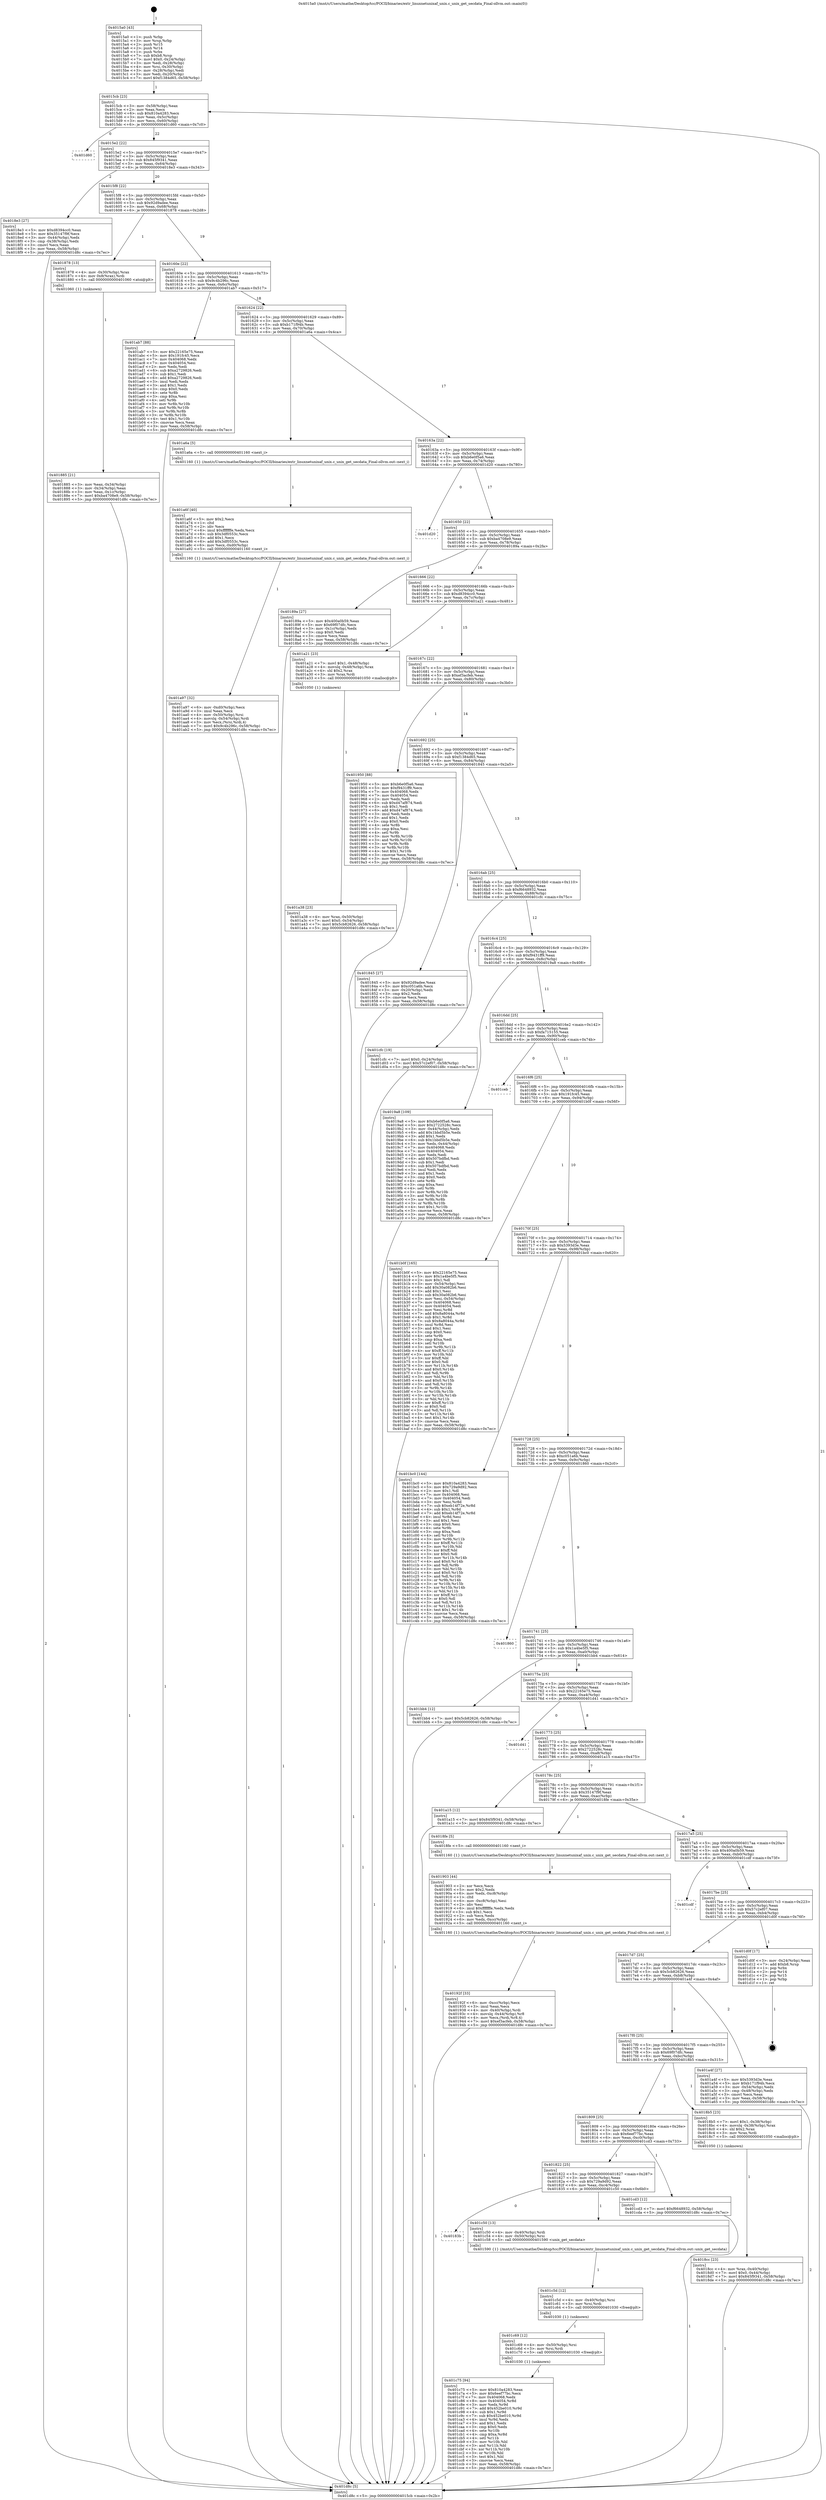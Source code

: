 digraph "0x4015a0" {
  label = "0x4015a0 (/mnt/c/Users/mathe/Desktop/tcc/POCII/binaries/extr_linuxnetunixaf_unix.c_unix_get_secdata_Final-ollvm.out::main(0))"
  labelloc = "t"
  node[shape=record]

  Entry [label="",width=0.3,height=0.3,shape=circle,fillcolor=black,style=filled]
  "0x4015cb" [label="{
     0x4015cb [23]\l
     | [instrs]\l
     &nbsp;&nbsp;0x4015cb \<+3\>: mov -0x58(%rbp),%eax\l
     &nbsp;&nbsp;0x4015ce \<+2\>: mov %eax,%ecx\l
     &nbsp;&nbsp;0x4015d0 \<+6\>: sub $0x810a4283,%ecx\l
     &nbsp;&nbsp;0x4015d6 \<+3\>: mov %eax,-0x5c(%rbp)\l
     &nbsp;&nbsp;0x4015d9 \<+3\>: mov %ecx,-0x60(%rbp)\l
     &nbsp;&nbsp;0x4015dc \<+6\>: je 0000000000401d60 \<main+0x7c0\>\l
  }"]
  "0x401d60" [label="{
     0x401d60\l
  }", style=dashed]
  "0x4015e2" [label="{
     0x4015e2 [22]\l
     | [instrs]\l
     &nbsp;&nbsp;0x4015e2 \<+5\>: jmp 00000000004015e7 \<main+0x47\>\l
     &nbsp;&nbsp;0x4015e7 \<+3\>: mov -0x5c(%rbp),%eax\l
     &nbsp;&nbsp;0x4015ea \<+5\>: sub $0x845f9341,%eax\l
     &nbsp;&nbsp;0x4015ef \<+3\>: mov %eax,-0x64(%rbp)\l
     &nbsp;&nbsp;0x4015f2 \<+6\>: je 00000000004018e3 \<main+0x343\>\l
  }"]
  Exit [label="",width=0.3,height=0.3,shape=circle,fillcolor=black,style=filled,peripheries=2]
  "0x4018e3" [label="{
     0x4018e3 [27]\l
     | [instrs]\l
     &nbsp;&nbsp;0x4018e3 \<+5\>: mov $0xd8394cc0,%eax\l
     &nbsp;&nbsp;0x4018e8 \<+5\>: mov $0x35147f9f,%ecx\l
     &nbsp;&nbsp;0x4018ed \<+3\>: mov -0x44(%rbp),%edx\l
     &nbsp;&nbsp;0x4018f0 \<+3\>: cmp -0x38(%rbp),%edx\l
     &nbsp;&nbsp;0x4018f3 \<+3\>: cmovl %ecx,%eax\l
     &nbsp;&nbsp;0x4018f6 \<+3\>: mov %eax,-0x58(%rbp)\l
     &nbsp;&nbsp;0x4018f9 \<+5\>: jmp 0000000000401d8c \<main+0x7ec\>\l
  }"]
  "0x4015f8" [label="{
     0x4015f8 [22]\l
     | [instrs]\l
     &nbsp;&nbsp;0x4015f8 \<+5\>: jmp 00000000004015fd \<main+0x5d\>\l
     &nbsp;&nbsp;0x4015fd \<+3\>: mov -0x5c(%rbp),%eax\l
     &nbsp;&nbsp;0x401600 \<+5\>: sub $0x92d9adee,%eax\l
     &nbsp;&nbsp;0x401605 \<+3\>: mov %eax,-0x68(%rbp)\l
     &nbsp;&nbsp;0x401608 \<+6\>: je 0000000000401878 \<main+0x2d8\>\l
  }"]
  "0x401c75" [label="{
     0x401c75 [94]\l
     | [instrs]\l
     &nbsp;&nbsp;0x401c75 \<+5\>: mov $0x810a4283,%eax\l
     &nbsp;&nbsp;0x401c7a \<+5\>: mov $0x6eef77bc,%ecx\l
     &nbsp;&nbsp;0x401c7f \<+7\>: mov 0x404068,%edx\l
     &nbsp;&nbsp;0x401c86 \<+8\>: mov 0x404054,%r8d\l
     &nbsp;&nbsp;0x401c8e \<+3\>: mov %edx,%r9d\l
     &nbsp;&nbsp;0x401c91 \<+7\>: add $0x452be010,%r9d\l
     &nbsp;&nbsp;0x401c98 \<+4\>: sub $0x1,%r9d\l
     &nbsp;&nbsp;0x401c9c \<+7\>: sub $0x452be010,%r9d\l
     &nbsp;&nbsp;0x401ca3 \<+4\>: imul %r9d,%edx\l
     &nbsp;&nbsp;0x401ca7 \<+3\>: and $0x1,%edx\l
     &nbsp;&nbsp;0x401caa \<+3\>: cmp $0x0,%edx\l
     &nbsp;&nbsp;0x401cad \<+4\>: sete %r10b\l
     &nbsp;&nbsp;0x401cb1 \<+4\>: cmp $0xa,%r8d\l
     &nbsp;&nbsp;0x401cb5 \<+4\>: setl %r11b\l
     &nbsp;&nbsp;0x401cb9 \<+3\>: mov %r10b,%bl\l
     &nbsp;&nbsp;0x401cbc \<+3\>: and %r11b,%bl\l
     &nbsp;&nbsp;0x401cbf \<+3\>: xor %r11b,%r10b\l
     &nbsp;&nbsp;0x401cc2 \<+3\>: or %r10b,%bl\l
     &nbsp;&nbsp;0x401cc5 \<+3\>: test $0x1,%bl\l
     &nbsp;&nbsp;0x401cc8 \<+3\>: cmovne %ecx,%eax\l
     &nbsp;&nbsp;0x401ccb \<+3\>: mov %eax,-0x58(%rbp)\l
     &nbsp;&nbsp;0x401cce \<+5\>: jmp 0000000000401d8c \<main+0x7ec\>\l
  }"]
  "0x401878" [label="{
     0x401878 [13]\l
     | [instrs]\l
     &nbsp;&nbsp;0x401878 \<+4\>: mov -0x30(%rbp),%rax\l
     &nbsp;&nbsp;0x40187c \<+4\>: mov 0x8(%rax),%rdi\l
     &nbsp;&nbsp;0x401880 \<+5\>: call 0000000000401060 \<atoi@plt\>\l
     | [calls]\l
     &nbsp;&nbsp;0x401060 \{1\} (unknown)\l
  }"]
  "0x40160e" [label="{
     0x40160e [22]\l
     | [instrs]\l
     &nbsp;&nbsp;0x40160e \<+5\>: jmp 0000000000401613 \<main+0x73\>\l
     &nbsp;&nbsp;0x401613 \<+3\>: mov -0x5c(%rbp),%eax\l
     &nbsp;&nbsp;0x401616 \<+5\>: sub $0x9c4b296c,%eax\l
     &nbsp;&nbsp;0x40161b \<+3\>: mov %eax,-0x6c(%rbp)\l
     &nbsp;&nbsp;0x40161e \<+6\>: je 0000000000401ab7 \<main+0x517\>\l
  }"]
  "0x401c69" [label="{
     0x401c69 [12]\l
     | [instrs]\l
     &nbsp;&nbsp;0x401c69 \<+4\>: mov -0x50(%rbp),%rsi\l
     &nbsp;&nbsp;0x401c6d \<+3\>: mov %rsi,%rdi\l
     &nbsp;&nbsp;0x401c70 \<+5\>: call 0000000000401030 \<free@plt\>\l
     | [calls]\l
     &nbsp;&nbsp;0x401030 \{1\} (unknown)\l
  }"]
  "0x401ab7" [label="{
     0x401ab7 [88]\l
     | [instrs]\l
     &nbsp;&nbsp;0x401ab7 \<+5\>: mov $0x22165e75,%eax\l
     &nbsp;&nbsp;0x401abc \<+5\>: mov $0x191fc45,%ecx\l
     &nbsp;&nbsp;0x401ac1 \<+7\>: mov 0x404068,%edx\l
     &nbsp;&nbsp;0x401ac8 \<+7\>: mov 0x404054,%esi\l
     &nbsp;&nbsp;0x401acf \<+2\>: mov %edx,%edi\l
     &nbsp;&nbsp;0x401ad1 \<+6\>: sub $0xa2729826,%edi\l
     &nbsp;&nbsp;0x401ad7 \<+3\>: sub $0x1,%edi\l
     &nbsp;&nbsp;0x401ada \<+6\>: add $0xa2729826,%edi\l
     &nbsp;&nbsp;0x401ae0 \<+3\>: imul %edi,%edx\l
     &nbsp;&nbsp;0x401ae3 \<+3\>: and $0x1,%edx\l
     &nbsp;&nbsp;0x401ae6 \<+3\>: cmp $0x0,%edx\l
     &nbsp;&nbsp;0x401ae9 \<+4\>: sete %r8b\l
     &nbsp;&nbsp;0x401aed \<+3\>: cmp $0xa,%esi\l
     &nbsp;&nbsp;0x401af0 \<+4\>: setl %r9b\l
     &nbsp;&nbsp;0x401af4 \<+3\>: mov %r8b,%r10b\l
     &nbsp;&nbsp;0x401af7 \<+3\>: and %r9b,%r10b\l
     &nbsp;&nbsp;0x401afa \<+3\>: xor %r9b,%r8b\l
     &nbsp;&nbsp;0x401afd \<+3\>: or %r8b,%r10b\l
     &nbsp;&nbsp;0x401b00 \<+4\>: test $0x1,%r10b\l
     &nbsp;&nbsp;0x401b04 \<+3\>: cmovne %ecx,%eax\l
     &nbsp;&nbsp;0x401b07 \<+3\>: mov %eax,-0x58(%rbp)\l
     &nbsp;&nbsp;0x401b0a \<+5\>: jmp 0000000000401d8c \<main+0x7ec\>\l
  }"]
  "0x401624" [label="{
     0x401624 [22]\l
     | [instrs]\l
     &nbsp;&nbsp;0x401624 \<+5\>: jmp 0000000000401629 \<main+0x89\>\l
     &nbsp;&nbsp;0x401629 \<+3\>: mov -0x5c(%rbp),%eax\l
     &nbsp;&nbsp;0x40162c \<+5\>: sub $0xb171f94b,%eax\l
     &nbsp;&nbsp;0x401631 \<+3\>: mov %eax,-0x70(%rbp)\l
     &nbsp;&nbsp;0x401634 \<+6\>: je 0000000000401a6a \<main+0x4ca\>\l
  }"]
  "0x401c5d" [label="{
     0x401c5d [12]\l
     | [instrs]\l
     &nbsp;&nbsp;0x401c5d \<+4\>: mov -0x40(%rbp),%rsi\l
     &nbsp;&nbsp;0x401c61 \<+3\>: mov %rsi,%rdi\l
     &nbsp;&nbsp;0x401c64 \<+5\>: call 0000000000401030 \<free@plt\>\l
     | [calls]\l
     &nbsp;&nbsp;0x401030 \{1\} (unknown)\l
  }"]
  "0x401a6a" [label="{
     0x401a6a [5]\l
     | [instrs]\l
     &nbsp;&nbsp;0x401a6a \<+5\>: call 0000000000401160 \<next_i\>\l
     | [calls]\l
     &nbsp;&nbsp;0x401160 \{1\} (/mnt/c/Users/mathe/Desktop/tcc/POCII/binaries/extr_linuxnetunixaf_unix.c_unix_get_secdata_Final-ollvm.out::next_i)\l
  }"]
  "0x40163a" [label="{
     0x40163a [22]\l
     | [instrs]\l
     &nbsp;&nbsp;0x40163a \<+5\>: jmp 000000000040163f \<main+0x9f\>\l
     &nbsp;&nbsp;0x40163f \<+3\>: mov -0x5c(%rbp),%eax\l
     &nbsp;&nbsp;0x401642 \<+5\>: sub $0xb6e0f5a6,%eax\l
     &nbsp;&nbsp;0x401647 \<+3\>: mov %eax,-0x74(%rbp)\l
     &nbsp;&nbsp;0x40164a \<+6\>: je 0000000000401d20 \<main+0x780\>\l
  }"]
  "0x40183b" [label="{
     0x40183b\l
  }", style=dashed]
  "0x401d20" [label="{
     0x401d20\l
  }", style=dashed]
  "0x401650" [label="{
     0x401650 [22]\l
     | [instrs]\l
     &nbsp;&nbsp;0x401650 \<+5\>: jmp 0000000000401655 \<main+0xb5\>\l
     &nbsp;&nbsp;0x401655 \<+3\>: mov -0x5c(%rbp),%eax\l
     &nbsp;&nbsp;0x401658 \<+5\>: sub $0xba4708e9,%eax\l
     &nbsp;&nbsp;0x40165d \<+3\>: mov %eax,-0x78(%rbp)\l
     &nbsp;&nbsp;0x401660 \<+6\>: je 000000000040189a \<main+0x2fa\>\l
  }"]
  "0x401c50" [label="{
     0x401c50 [13]\l
     | [instrs]\l
     &nbsp;&nbsp;0x401c50 \<+4\>: mov -0x40(%rbp),%rdi\l
     &nbsp;&nbsp;0x401c54 \<+4\>: mov -0x50(%rbp),%rsi\l
     &nbsp;&nbsp;0x401c58 \<+5\>: call 0000000000401590 \<unix_get_secdata\>\l
     | [calls]\l
     &nbsp;&nbsp;0x401590 \{1\} (/mnt/c/Users/mathe/Desktop/tcc/POCII/binaries/extr_linuxnetunixaf_unix.c_unix_get_secdata_Final-ollvm.out::unix_get_secdata)\l
  }"]
  "0x40189a" [label="{
     0x40189a [27]\l
     | [instrs]\l
     &nbsp;&nbsp;0x40189a \<+5\>: mov $0x400a0b59,%eax\l
     &nbsp;&nbsp;0x40189f \<+5\>: mov $0x69f07dfc,%ecx\l
     &nbsp;&nbsp;0x4018a4 \<+3\>: mov -0x1c(%rbp),%edx\l
     &nbsp;&nbsp;0x4018a7 \<+3\>: cmp $0x0,%edx\l
     &nbsp;&nbsp;0x4018aa \<+3\>: cmove %ecx,%eax\l
     &nbsp;&nbsp;0x4018ad \<+3\>: mov %eax,-0x58(%rbp)\l
     &nbsp;&nbsp;0x4018b0 \<+5\>: jmp 0000000000401d8c \<main+0x7ec\>\l
  }"]
  "0x401666" [label="{
     0x401666 [22]\l
     | [instrs]\l
     &nbsp;&nbsp;0x401666 \<+5\>: jmp 000000000040166b \<main+0xcb\>\l
     &nbsp;&nbsp;0x40166b \<+3\>: mov -0x5c(%rbp),%eax\l
     &nbsp;&nbsp;0x40166e \<+5\>: sub $0xd8394cc0,%eax\l
     &nbsp;&nbsp;0x401673 \<+3\>: mov %eax,-0x7c(%rbp)\l
     &nbsp;&nbsp;0x401676 \<+6\>: je 0000000000401a21 \<main+0x481\>\l
  }"]
  "0x401822" [label="{
     0x401822 [25]\l
     | [instrs]\l
     &nbsp;&nbsp;0x401822 \<+5\>: jmp 0000000000401827 \<main+0x287\>\l
     &nbsp;&nbsp;0x401827 \<+3\>: mov -0x5c(%rbp),%eax\l
     &nbsp;&nbsp;0x40182a \<+5\>: sub $0x729a9d92,%eax\l
     &nbsp;&nbsp;0x40182f \<+6\>: mov %eax,-0xc4(%rbp)\l
     &nbsp;&nbsp;0x401835 \<+6\>: je 0000000000401c50 \<main+0x6b0\>\l
  }"]
  "0x401a21" [label="{
     0x401a21 [23]\l
     | [instrs]\l
     &nbsp;&nbsp;0x401a21 \<+7\>: movl $0x1,-0x48(%rbp)\l
     &nbsp;&nbsp;0x401a28 \<+4\>: movslq -0x48(%rbp),%rax\l
     &nbsp;&nbsp;0x401a2c \<+4\>: shl $0x2,%rax\l
     &nbsp;&nbsp;0x401a30 \<+3\>: mov %rax,%rdi\l
     &nbsp;&nbsp;0x401a33 \<+5\>: call 0000000000401050 \<malloc@plt\>\l
     | [calls]\l
     &nbsp;&nbsp;0x401050 \{1\} (unknown)\l
  }"]
  "0x40167c" [label="{
     0x40167c [22]\l
     | [instrs]\l
     &nbsp;&nbsp;0x40167c \<+5\>: jmp 0000000000401681 \<main+0xe1\>\l
     &nbsp;&nbsp;0x401681 \<+3\>: mov -0x5c(%rbp),%eax\l
     &nbsp;&nbsp;0x401684 \<+5\>: sub $0xef3acfeb,%eax\l
     &nbsp;&nbsp;0x401689 \<+3\>: mov %eax,-0x80(%rbp)\l
     &nbsp;&nbsp;0x40168c \<+6\>: je 0000000000401950 \<main+0x3b0\>\l
  }"]
  "0x401cd3" [label="{
     0x401cd3 [12]\l
     | [instrs]\l
     &nbsp;&nbsp;0x401cd3 \<+7\>: movl $0xf6648932,-0x58(%rbp)\l
     &nbsp;&nbsp;0x401cda \<+5\>: jmp 0000000000401d8c \<main+0x7ec\>\l
  }"]
  "0x401950" [label="{
     0x401950 [88]\l
     | [instrs]\l
     &nbsp;&nbsp;0x401950 \<+5\>: mov $0xb6e0f5a6,%eax\l
     &nbsp;&nbsp;0x401955 \<+5\>: mov $0xf9431ff9,%ecx\l
     &nbsp;&nbsp;0x40195a \<+7\>: mov 0x404068,%edx\l
     &nbsp;&nbsp;0x401961 \<+7\>: mov 0x404054,%esi\l
     &nbsp;&nbsp;0x401968 \<+2\>: mov %edx,%edi\l
     &nbsp;&nbsp;0x40196a \<+6\>: sub $0xd47af874,%edi\l
     &nbsp;&nbsp;0x401970 \<+3\>: sub $0x1,%edi\l
     &nbsp;&nbsp;0x401973 \<+6\>: add $0xd47af874,%edi\l
     &nbsp;&nbsp;0x401979 \<+3\>: imul %edi,%edx\l
     &nbsp;&nbsp;0x40197c \<+3\>: and $0x1,%edx\l
     &nbsp;&nbsp;0x40197f \<+3\>: cmp $0x0,%edx\l
     &nbsp;&nbsp;0x401982 \<+4\>: sete %r8b\l
     &nbsp;&nbsp;0x401986 \<+3\>: cmp $0xa,%esi\l
     &nbsp;&nbsp;0x401989 \<+4\>: setl %r9b\l
     &nbsp;&nbsp;0x40198d \<+3\>: mov %r8b,%r10b\l
     &nbsp;&nbsp;0x401990 \<+3\>: and %r9b,%r10b\l
     &nbsp;&nbsp;0x401993 \<+3\>: xor %r9b,%r8b\l
     &nbsp;&nbsp;0x401996 \<+3\>: or %r8b,%r10b\l
     &nbsp;&nbsp;0x401999 \<+4\>: test $0x1,%r10b\l
     &nbsp;&nbsp;0x40199d \<+3\>: cmovne %ecx,%eax\l
     &nbsp;&nbsp;0x4019a0 \<+3\>: mov %eax,-0x58(%rbp)\l
     &nbsp;&nbsp;0x4019a3 \<+5\>: jmp 0000000000401d8c \<main+0x7ec\>\l
  }"]
  "0x401692" [label="{
     0x401692 [25]\l
     | [instrs]\l
     &nbsp;&nbsp;0x401692 \<+5\>: jmp 0000000000401697 \<main+0xf7\>\l
     &nbsp;&nbsp;0x401697 \<+3\>: mov -0x5c(%rbp),%eax\l
     &nbsp;&nbsp;0x40169a \<+5\>: sub $0xf1384d65,%eax\l
     &nbsp;&nbsp;0x40169f \<+6\>: mov %eax,-0x84(%rbp)\l
     &nbsp;&nbsp;0x4016a5 \<+6\>: je 0000000000401845 \<main+0x2a5\>\l
  }"]
  "0x401a97" [label="{
     0x401a97 [32]\l
     | [instrs]\l
     &nbsp;&nbsp;0x401a97 \<+6\>: mov -0xd0(%rbp),%ecx\l
     &nbsp;&nbsp;0x401a9d \<+3\>: imul %eax,%ecx\l
     &nbsp;&nbsp;0x401aa0 \<+4\>: mov -0x50(%rbp),%rsi\l
     &nbsp;&nbsp;0x401aa4 \<+4\>: movslq -0x54(%rbp),%rdi\l
     &nbsp;&nbsp;0x401aa8 \<+3\>: mov %ecx,(%rsi,%rdi,4)\l
     &nbsp;&nbsp;0x401aab \<+7\>: movl $0x9c4b296c,-0x58(%rbp)\l
     &nbsp;&nbsp;0x401ab2 \<+5\>: jmp 0000000000401d8c \<main+0x7ec\>\l
  }"]
  "0x401845" [label="{
     0x401845 [27]\l
     | [instrs]\l
     &nbsp;&nbsp;0x401845 \<+5\>: mov $0x92d9adee,%eax\l
     &nbsp;&nbsp;0x40184a \<+5\>: mov $0xc051a6b,%ecx\l
     &nbsp;&nbsp;0x40184f \<+3\>: mov -0x20(%rbp),%edx\l
     &nbsp;&nbsp;0x401852 \<+3\>: cmp $0x2,%edx\l
     &nbsp;&nbsp;0x401855 \<+3\>: cmovne %ecx,%eax\l
     &nbsp;&nbsp;0x401858 \<+3\>: mov %eax,-0x58(%rbp)\l
     &nbsp;&nbsp;0x40185b \<+5\>: jmp 0000000000401d8c \<main+0x7ec\>\l
  }"]
  "0x4016ab" [label="{
     0x4016ab [25]\l
     | [instrs]\l
     &nbsp;&nbsp;0x4016ab \<+5\>: jmp 00000000004016b0 \<main+0x110\>\l
     &nbsp;&nbsp;0x4016b0 \<+3\>: mov -0x5c(%rbp),%eax\l
     &nbsp;&nbsp;0x4016b3 \<+5\>: sub $0xf6648932,%eax\l
     &nbsp;&nbsp;0x4016b8 \<+6\>: mov %eax,-0x88(%rbp)\l
     &nbsp;&nbsp;0x4016be \<+6\>: je 0000000000401cfc \<main+0x75c\>\l
  }"]
  "0x401d8c" [label="{
     0x401d8c [5]\l
     | [instrs]\l
     &nbsp;&nbsp;0x401d8c \<+5\>: jmp 00000000004015cb \<main+0x2b\>\l
  }"]
  "0x4015a0" [label="{
     0x4015a0 [43]\l
     | [instrs]\l
     &nbsp;&nbsp;0x4015a0 \<+1\>: push %rbp\l
     &nbsp;&nbsp;0x4015a1 \<+3\>: mov %rsp,%rbp\l
     &nbsp;&nbsp;0x4015a4 \<+2\>: push %r15\l
     &nbsp;&nbsp;0x4015a6 \<+2\>: push %r14\l
     &nbsp;&nbsp;0x4015a8 \<+1\>: push %rbx\l
     &nbsp;&nbsp;0x4015a9 \<+7\>: sub $0xb8,%rsp\l
     &nbsp;&nbsp;0x4015b0 \<+7\>: movl $0x0,-0x24(%rbp)\l
     &nbsp;&nbsp;0x4015b7 \<+3\>: mov %edi,-0x28(%rbp)\l
     &nbsp;&nbsp;0x4015ba \<+4\>: mov %rsi,-0x30(%rbp)\l
     &nbsp;&nbsp;0x4015be \<+3\>: mov -0x28(%rbp),%edi\l
     &nbsp;&nbsp;0x4015c1 \<+3\>: mov %edi,-0x20(%rbp)\l
     &nbsp;&nbsp;0x4015c4 \<+7\>: movl $0xf1384d65,-0x58(%rbp)\l
  }"]
  "0x401885" [label="{
     0x401885 [21]\l
     | [instrs]\l
     &nbsp;&nbsp;0x401885 \<+3\>: mov %eax,-0x34(%rbp)\l
     &nbsp;&nbsp;0x401888 \<+3\>: mov -0x34(%rbp),%eax\l
     &nbsp;&nbsp;0x40188b \<+3\>: mov %eax,-0x1c(%rbp)\l
     &nbsp;&nbsp;0x40188e \<+7\>: movl $0xba4708e9,-0x58(%rbp)\l
     &nbsp;&nbsp;0x401895 \<+5\>: jmp 0000000000401d8c \<main+0x7ec\>\l
  }"]
  "0x401a6f" [label="{
     0x401a6f [40]\l
     | [instrs]\l
     &nbsp;&nbsp;0x401a6f \<+5\>: mov $0x2,%ecx\l
     &nbsp;&nbsp;0x401a74 \<+1\>: cltd\l
     &nbsp;&nbsp;0x401a75 \<+2\>: idiv %ecx\l
     &nbsp;&nbsp;0x401a77 \<+6\>: imul $0xfffffffe,%edx,%ecx\l
     &nbsp;&nbsp;0x401a7d \<+6\>: sub $0x3df0553c,%ecx\l
     &nbsp;&nbsp;0x401a83 \<+3\>: add $0x1,%ecx\l
     &nbsp;&nbsp;0x401a86 \<+6\>: add $0x3df0553c,%ecx\l
     &nbsp;&nbsp;0x401a8c \<+6\>: mov %ecx,-0xd0(%rbp)\l
     &nbsp;&nbsp;0x401a92 \<+5\>: call 0000000000401160 \<next_i\>\l
     | [calls]\l
     &nbsp;&nbsp;0x401160 \{1\} (/mnt/c/Users/mathe/Desktop/tcc/POCII/binaries/extr_linuxnetunixaf_unix.c_unix_get_secdata_Final-ollvm.out::next_i)\l
  }"]
  "0x401cfc" [label="{
     0x401cfc [19]\l
     | [instrs]\l
     &nbsp;&nbsp;0x401cfc \<+7\>: movl $0x0,-0x24(%rbp)\l
     &nbsp;&nbsp;0x401d03 \<+7\>: movl $0x57c2ef07,-0x58(%rbp)\l
     &nbsp;&nbsp;0x401d0a \<+5\>: jmp 0000000000401d8c \<main+0x7ec\>\l
  }"]
  "0x4016c4" [label="{
     0x4016c4 [25]\l
     | [instrs]\l
     &nbsp;&nbsp;0x4016c4 \<+5\>: jmp 00000000004016c9 \<main+0x129\>\l
     &nbsp;&nbsp;0x4016c9 \<+3\>: mov -0x5c(%rbp),%eax\l
     &nbsp;&nbsp;0x4016cc \<+5\>: sub $0xf9431ff9,%eax\l
     &nbsp;&nbsp;0x4016d1 \<+6\>: mov %eax,-0x8c(%rbp)\l
     &nbsp;&nbsp;0x4016d7 \<+6\>: je 00000000004019a8 \<main+0x408\>\l
  }"]
  "0x401a38" [label="{
     0x401a38 [23]\l
     | [instrs]\l
     &nbsp;&nbsp;0x401a38 \<+4\>: mov %rax,-0x50(%rbp)\l
     &nbsp;&nbsp;0x401a3c \<+7\>: movl $0x0,-0x54(%rbp)\l
     &nbsp;&nbsp;0x401a43 \<+7\>: movl $0x5cb82626,-0x58(%rbp)\l
     &nbsp;&nbsp;0x401a4a \<+5\>: jmp 0000000000401d8c \<main+0x7ec\>\l
  }"]
  "0x4019a8" [label="{
     0x4019a8 [109]\l
     | [instrs]\l
     &nbsp;&nbsp;0x4019a8 \<+5\>: mov $0xb6e0f5a6,%eax\l
     &nbsp;&nbsp;0x4019ad \<+5\>: mov $0x2722528c,%ecx\l
     &nbsp;&nbsp;0x4019b2 \<+3\>: mov -0x44(%rbp),%edx\l
     &nbsp;&nbsp;0x4019b5 \<+6\>: add $0x1bbd5b5e,%edx\l
     &nbsp;&nbsp;0x4019bb \<+3\>: add $0x1,%edx\l
     &nbsp;&nbsp;0x4019be \<+6\>: sub $0x1bbd5b5e,%edx\l
     &nbsp;&nbsp;0x4019c4 \<+3\>: mov %edx,-0x44(%rbp)\l
     &nbsp;&nbsp;0x4019c7 \<+7\>: mov 0x404068,%edx\l
     &nbsp;&nbsp;0x4019ce \<+7\>: mov 0x404054,%esi\l
     &nbsp;&nbsp;0x4019d5 \<+2\>: mov %edx,%edi\l
     &nbsp;&nbsp;0x4019d7 \<+6\>: add $0x507bdfbd,%edi\l
     &nbsp;&nbsp;0x4019dd \<+3\>: sub $0x1,%edi\l
     &nbsp;&nbsp;0x4019e0 \<+6\>: sub $0x507bdfbd,%edi\l
     &nbsp;&nbsp;0x4019e6 \<+3\>: imul %edi,%edx\l
     &nbsp;&nbsp;0x4019e9 \<+3\>: and $0x1,%edx\l
     &nbsp;&nbsp;0x4019ec \<+3\>: cmp $0x0,%edx\l
     &nbsp;&nbsp;0x4019ef \<+4\>: sete %r8b\l
     &nbsp;&nbsp;0x4019f3 \<+3\>: cmp $0xa,%esi\l
     &nbsp;&nbsp;0x4019f6 \<+4\>: setl %r9b\l
     &nbsp;&nbsp;0x4019fa \<+3\>: mov %r8b,%r10b\l
     &nbsp;&nbsp;0x4019fd \<+3\>: and %r9b,%r10b\l
     &nbsp;&nbsp;0x401a00 \<+3\>: xor %r9b,%r8b\l
     &nbsp;&nbsp;0x401a03 \<+3\>: or %r8b,%r10b\l
     &nbsp;&nbsp;0x401a06 \<+4\>: test $0x1,%r10b\l
     &nbsp;&nbsp;0x401a0a \<+3\>: cmovne %ecx,%eax\l
     &nbsp;&nbsp;0x401a0d \<+3\>: mov %eax,-0x58(%rbp)\l
     &nbsp;&nbsp;0x401a10 \<+5\>: jmp 0000000000401d8c \<main+0x7ec\>\l
  }"]
  "0x4016dd" [label="{
     0x4016dd [25]\l
     | [instrs]\l
     &nbsp;&nbsp;0x4016dd \<+5\>: jmp 00000000004016e2 \<main+0x142\>\l
     &nbsp;&nbsp;0x4016e2 \<+3\>: mov -0x5c(%rbp),%eax\l
     &nbsp;&nbsp;0x4016e5 \<+5\>: sub $0xfa715155,%eax\l
     &nbsp;&nbsp;0x4016ea \<+6\>: mov %eax,-0x90(%rbp)\l
     &nbsp;&nbsp;0x4016f0 \<+6\>: je 0000000000401ceb \<main+0x74b\>\l
  }"]
  "0x40192f" [label="{
     0x40192f [33]\l
     | [instrs]\l
     &nbsp;&nbsp;0x40192f \<+6\>: mov -0xcc(%rbp),%ecx\l
     &nbsp;&nbsp;0x401935 \<+3\>: imul %eax,%ecx\l
     &nbsp;&nbsp;0x401938 \<+4\>: mov -0x40(%rbp),%rdi\l
     &nbsp;&nbsp;0x40193c \<+4\>: movslq -0x44(%rbp),%r8\l
     &nbsp;&nbsp;0x401940 \<+4\>: mov %ecx,(%rdi,%r8,4)\l
     &nbsp;&nbsp;0x401944 \<+7\>: movl $0xef3acfeb,-0x58(%rbp)\l
     &nbsp;&nbsp;0x40194b \<+5\>: jmp 0000000000401d8c \<main+0x7ec\>\l
  }"]
  "0x401ceb" [label="{
     0x401ceb\l
  }", style=dashed]
  "0x4016f6" [label="{
     0x4016f6 [25]\l
     | [instrs]\l
     &nbsp;&nbsp;0x4016f6 \<+5\>: jmp 00000000004016fb \<main+0x15b\>\l
     &nbsp;&nbsp;0x4016fb \<+3\>: mov -0x5c(%rbp),%eax\l
     &nbsp;&nbsp;0x4016fe \<+5\>: sub $0x191fc45,%eax\l
     &nbsp;&nbsp;0x401703 \<+6\>: mov %eax,-0x94(%rbp)\l
     &nbsp;&nbsp;0x401709 \<+6\>: je 0000000000401b0f \<main+0x56f\>\l
  }"]
  "0x401903" [label="{
     0x401903 [44]\l
     | [instrs]\l
     &nbsp;&nbsp;0x401903 \<+2\>: xor %ecx,%ecx\l
     &nbsp;&nbsp;0x401905 \<+5\>: mov $0x2,%edx\l
     &nbsp;&nbsp;0x40190a \<+6\>: mov %edx,-0xc8(%rbp)\l
     &nbsp;&nbsp;0x401910 \<+1\>: cltd\l
     &nbsp;&nbsp;0x401911 \<+6\>: mov -0xc8(%rbp),%esi\l
     &nbsp;&nbsp;0x401917 \<+2\>: idiv %esi\l
     &nbsp;&nbsp;0x401919 \<+6\>: imul $0xfffffffe,%edx,%edx\l
     &nbsp;&nbsp;0x40191f \<+3\>: sub $0x1,%ecx\l
     &nbsp;&nbsp;0x401922 \<+2\>: sub %ecx,%edx\l
     &nbsp;&nbsp;0x401924 \<+6\>: mov %edx,-0xcc(%rbp)\l
     &nbsp;&nbsp;0x40192a \<+5\>: call 0000000000401160 \<next_i\>\l
     | [calls]\l
     &nbsp;&nbsp;0x401160 \{1\} (/mnt/c/Users/mathe/Desktop/tcc/POCII/binaries/extr_linuxnetunixaf_unix.c_unix_get_secdata_Final-ollvm.out::next_i)\l
  }"]
  "0x401b0f" [label="{
     0x401b0f [165]\l
     | [instrs]\l
     &nbsp;&nbsp;0x401b0f \<+5\>: mov $0x22165e75,%eax\l
     &nbsp;&nbsp;0x401b14 \<+5\>: mov $0x1a4be5f5,%ecx\l
     &nbsp;&nbsp;0x401b19 \<+2\>: mov $0x1,%dl\l
     &nbsp;&nbsp;0x401b1b \<+3\>: mov -0x54(%rbp),%esi\l
     &nbsp;&nbsp;0x401b1e \<+6\>: add $0x30a082b6,%esi\l
     &nbsp;&nbsp;0x401b24 \<+3\>: add $0x1,%esi\l
     &nbsp;&nbsp;0x401b27 \<+6\>: sub $0x30a082b6,%esi\l
     &nbsp;&nbsp;0x401b2d \<+3\>: mov %esi,-0x54(%rbp)\l
     &nbsp;&nbsp;0x401b30 \<+7\>: mov 0x404068,%esi\l
     &nbsp;&nbsp;0x401b37 \<+7\>: mov 0x404054,%edi\l
     &nbsp;&nbsp;0x401b3e \<+3\>: mov %esi,%r8d\l
     &nbsp;&nbsp;0x401b41 \<+7\>: add $0x8a8044a,%r8d\l
     &nbsp;&nbsp;0x401b48 \<+4\>: sub $0x1,%r8d\l
     &nbsp;&nbsp;0x401b4c \<+7\>: sub $0x8a8044a,%r8d\l
     &nbsp;&nbsp;0x401b53 \<+4\>: imul %r8d,%esi\l
     &nbsp;&nbsp;0x401b57 \<+3\>: and $0x1,%esi\l
     &nbsp;&nbsp;0x401b5a \<+3\>: cmp $0x0,%esi\l
     &nbsp;&nbsp;0x401b5d \<+4\>: sete %r9b\l
     &nbsp;&nbsp;0x401b61 \<+3\>: cmp $0xa,%edi\l
     &nbsp;&nbsp;0x401b64 \<+4\>: setl %r10b\l
     &nbsp;&nbsp;0x401b68 \<+3\>: mov %r9b,%r11b\l
     &nbsp;&nbsp;0x401b6b \<+4\>: xor $0xff,%r11b\l
     &nbsp;&nbsp;0x401b6f \<+3\>: mov %r10b,%bl\l
     &nbsp;&nbsp;0x401b72 \<+3\>: xor $0xff,%bl\l
     &nbsp;&nbsp;0x401b75 \<+3\>: xor $0x0,%dl\l
     &nbsp;&nbsp;0x401b78 \<+3\>: mov %r11b,%r14b\l
     &nbsp;&nbsp;0x401b7b \<+4\>: and $0x0,%r14b\l
     &nbsp;&nbsp;0x401b7f \<+3\>: and %dl,%r9b\l
     &nbsp;&nbsp;0x401b82 \<+3\>: mov %bl,%r15b\l
     &nbsp;&nbsp;0x401b85 \<+4\>: and $0x0,%r15b\l
     &nbsp;&nbsp;0x401b89 \<+3\>: and %dl,%r10b\l
     &nbsp;&nbsp;0x401b8c \<+3\>: or %r9b,%r14b\l
     &nbsp;&nbsp;0x401b8f \<+3\>: or %r10b,%r15b\l
     &nbsp;&nbsp;0x401b92 \<+3\>: xor %r15b,%r14b\l
     &nbsp;&nbsp;0x401b95 \<+3\>: or %bl,%r11b\l
     &nbsp;&nbsp;0x401b98 \<+4\>: xor $0xff,%r11b\l
     &nbsp;&nbsp;0x401b9c \<+3\>: or $0x0,%dl\l
     &nbsp;&nbsp;0x401b9f \<+3\>: and %dl,%r11b\l
     &nbsp;&nbsp;0x401ba2 \<+3\>: or %r11b,%r14b\l
     &nbsp;&nbsp;0x401ba5 \<+4\>: test $0x1,%r14b\l
     &nbsp;&nbsp;0x401ba9 \<+3\>: cmovne %ecx,%eax\l
     &nbsp;&nbsp;0x401bac \<+3\>: mov %eax,-0x58(%rbp)\l
     &nbsp;&nbsp;0x401baf \<+5\>: jmp 0000000000401d8c \<main+0x7ec\>\l
  }"]
  "0x40170f" [label="{
     0x40170f [25]\l
     | [instrs]\l
     &nbsp;&nbsp;0x40170f \<+5\>: jmp 0000000000401714 \<main+0x174\>\l
     &nbsp;&nbsp;0x401714 \<+3\>: mov -0x5c(%rbp),%eax\l
     &nbsp;&nbsp;0x401717 \<+5\>: sub $0x5393d3e,%eax\l
     &nbsp;&nbsp;0x40171c \<+6\>: mov %eax,-0x98(%rbp)\l
     &nbsp;&nbsp;0x401722 \<+6\>: je 0000000000401bc0 \<main+0x620\>\l
  }"]
  "0x4018cc" [label="{
     0x4018cc [23]\l
     | [instrs]\l
     &nbsp;&nbsp;0x4018cc \<+4\>: mov %rax,-0x40(%rbp)\l
     &nbsp;&nbsp;0x4018d0 \<+7\>: movl $0x0,-0x44(%rbp)\l
     &nbsp;&nbsp;0x4018d7 \<+7\>: movl $0x845f9341,-0x58(%rbp)\l
     &nbsp;&nbsp;0x4018de \<+5\>: jmp 0000000000401d8c \<main+0x7ec\>\l
  }"]
  "0x401bc0" [label="{
     0x401bc0 [144]\l
     | [instrs]\l
     &nbsp;&nbsp;0x401bc0 \<+5\>: mov $0x810a4283,%eax\l
     &nbsp;&nbsp;0x401bc5 \<+5\>: mov $0x729a9d92,%ecx\l
     &nbsp;&nbsp;0x401bca \<+2\>: mov $0x1,%dl\l
     &nbsp;&nbsp;0x401bcc \<+7\>: mov 0x404068,%esi\l
     &nbsp;&nbsp;0x401bd3 \<+7\>: mov 0x404054,%edi\l
     &nbsp;&nbsp;0x401bda \<+3\>: mov %esi,%r8d\l
     &nbsp;&nbsp;0x401bdd \<+7\>: sub $0xeb14f72e,%r8d\l
     &nbsp;&nbsp;0x401be4 \<+4\>: sub $0x1,%r8d\l
     &nbsp;&nbsp;0x401be8 \<+7\>: add $0xeb14f72e,%r8d\l
     &nbsp;&nbsp;0x401bef \<+4\>: imul %r8d,%esi\l
     &nbsp;&nbsp;0x401bf3 \<+3\>: and $0x1,%esi\l
     &nbsp;&nbsp;0x401bf6 \<+3\>: cmp $0x0,%esi\l
     &nbsp;&nbsp;0x401bf9 \<+4\>: sete %r9b\l
     &nbsp;&nbsp;0x401bfd \<+3\>: cmp $0xa,%edi\l
     &nbsp;&nbsp;0x401c00 \<+4\>: setl %r10b\l
     &nbsp;&nbsp;0x401c04 \<+3\>: mov %r9b,%r11b\l
     &nbsp;&nbsp;0x401c07 \<+4\>: xor $0xff,%r11b\l
     &nbsp;&nbsp;0x401c0b \<+3\>: mov %r10b,%bl\l
     &nbsp;&nbsp;0x401c0e \<+3\>: xor $0xff,%bl\l
     &nbsp;&nbsp;0x401c11 \<+3\>: xor $0x0,%dl\l
     &nbsp;&nbsp;0x401c14 \<+3\>: mov %r11b,%r14b\l
     &nbsp;&nbsp;0x401c17 \<+4\>: and $0x0,%r14b\l
     &nbsp;&nbsp;0x401c1b \<+3\>: and %dl,%r9b\l
     &nbsp;&nbsp;0x401c1e \<+3\>: mov %bl,%r15b\l
     &nbsp;&nbsp;0x401c21 \<+4\>: and $0x0,%r15b\l
     &nbsp;&nbsp;0x401c25 \<+3\>: and %dl,%r10b\l
     &nbsp;&nbsp;0x401c28 \<+3\>: or %r9b,%r14b\l
     &nbsp;&nbsp;0x401c2b \<+3\>: or %r10b,%r15b\l
     &nbsp;&nbsp;0x401c2e \<+3\>: xor %r15b,%r14b\l
     &nbsp;&nbsp;0x401c31 \<+3\>: or %bl,%r11b\l
     &nbsp;&nbsp;0x401c34 \<+4\>: xor $0xff,%r11b\l
     &nbsp;&nbsp;0x401c38 \<+3\>: or $0x0,%dl\l
     &nbsp;&nbsp;0x401c3b \<+3\>: and %dl,%r11b\l
     &nbsp;&nbsp;0x401c3e \<+3\>: or %r11b,%r14b\l
     &nbsp;&nbsp;0x401c41 \<+4\>: test $0x1,%r14b\l
     &nbsp;&nbsp;0x401c45 \<+3\>: cmovne %ecx,%eax\l
     &nbsp;&nbsp;0x401c48 \<+3\>: mov %eax,-0x58(%rbp)\l
     &nbsp;&nbsp;0x401c4b \<+5\>: jmp 0000000000401d8c \<main+0x7ec\>\l
  }"]
  "0x401728" [label="{
     0x401728 [25]\l
     | [instrs]\l
     &nbsp;&nbsp;0x401728 \<+5\>: jmp 000000000040172d \<main+0x18d\>\l
     &nbsp;&nbsp;0x40172d \<+3\>: mov -0x5c(%rbp),%eax\l
     &nbsp;&nbsp;0x401730 \<+5\>: sub $0xc051a6b,%eax\l
     &nbsp;&nbsp;0x401735 \<+6\>: mov %eax,-0x9c(%rbp)\l
     &nbsp;&nbsp;0x40173b \<+6\>: je 0000000000401860 \<main+0x2c0\>\l
  }"]
  "0x401809" [label="{
     0x401809 [25]\l
     | [instrs]\l
     &nbsp;&nbsp;0x401809 \<+5\>: jmp 000000000040180e \<main+0x26e\>\l
     &nbsp;&nbsp;0x40180e \<+3\>: mov -0x5c(%rbp),%eax\l
     &nbsp;&nbsp;0x401811 \<+5\>: sub $0x6eef77bc,%eax\l
     &nbsp;&nbsp;0x401816 \<+6\>: mov %eax,-0xc0(%rbp)\l
     &nbsp;&nbsp;0x40181c \<+6\>: je 0000000000401cd3 \<main+0x733\>\l
  }"]
  "0x401860" [label="{
     0x401860\l
  }", style=dashed]
  "0x401741" [label="{
     0x401741 [25]\l
     | [instrs]\l
     &nbsp;&nbsp;0x401741 \<+5\>: jmp 0000000000401746 \<main+0x1a6\>\l
     &nbsp;&nbsp;0x401746 \<+3\>: mov -0x5c(%rbp),%eax\l
     &nbsp;&nbsp;0x401749 \<+5\>: sub $0x1a4be5f5,%eax\l
     &nbsp;&nbsp;0x40174e \<+6\>: mov %eax,-0xa0(%rbp)\l
     &nbsp;&nbsp;0x401754 \<+6\>: je 0000000000401bb4 \<main+0x614\>\l
  }"]
  "0x4018b5" [label="{
     0x4018b5 [23]\l
     | [instrs]\l
     &nbsp;&nbsp;0x4018b5 \<+7\>: movl $0x1,-0x38(%rbp)\l
     &nbsp;&nbsp;0x4018bc \<+4\>: movslq -0x38(%rbp),%rax\l
     &nbsp;&nbsp;0x4018c0 \<+4\>: shl $0x2,%rax\l
     &nbsp;&nbsp;0x4018c4 \<+3\>: mov %rax,%rdi\l
     &nbsp;&nbsp;0x4018c7 \<+5\>: call 0000000000401050 \<malloc@plt\>\l
     | [calls]\l
     &nbsp;&nbsp;0x401050 \{1\} (unknown)\l
  }"]
  "0x401bb4" [label="{
     0x401bb4 [12]\l
     | [instrs]\l
     &nbsp;&nbsp;0x401bb4 \<+7\>: movl $0x5cb82626,-0x58(%rbp)\l
     &nbsp;&nbsp;0x401bbb \<+5\>: jmp 0000000000401d8c \<main+0x7ec\>\l
  }"]
  "0x40175a" [label="{
     0x40175a [25]\l
     | [instrs]\l
     &nbsp;&nbsp;0x40175a \<+5\>: jmp 000000000040175f \<main+0x1bf\>\l
     &nbsp;&nbsp;0x40175f \<+3\>: mov -0x5c(%rbp),%eax\l
     &nbsp;&nbsp;0x401762 \<+5\>: sub $0x22165e75,%eax\l
     &nbsp;&nbsp;0x401767 \<+6\>: mov %eax,-0xa4(%rbp)\l
     &nbsp;&nbsp;0x40176d \<+6\>: je 0000000000401d41 \<main+0x7a1\>\l
  }"]
  "0x4017f0" [label="{
     0x4017f0 [25]\l
     | [instrs]\l
     &nbsp;&nbsp;0x4017f0 \<+5\>: jmp 00000000004017f5 \<main+0x255\>\l
     &nbsp;&nbsp;0x4017f5 \<+3\>: mov -0x5c(%rbp),%eax\l
     &nbsp;&nbsp;0x4017f8 \<+5\>: sub $0x69f07dfc,%eax\l
     &nbsp;&nbsp;0x4017fd \<+6\>: mov %eax,-0xbc(%rbp)\l
     &nbsp;&nbsp;0x401803 \<+6\>: je 00000000004018b5 \<main+0x315\>\l
  }"]
  "0x401d41" [label="{
     0x401d41\l
  }", style=dashed]
  "0x401773" [label="{
     0x401773 [25]\l
     | [instrs]\l
     &nbsp;&nbsp;0x401773 \<+5\>: jmp 0000000000401778 \<main+0x1d8\>\l
     &nbsp;&nbsp;0x401778 \<+3\>: mov -0x5c(%rbp),%eax\l
     &nbsp;&nbsp;0x40177b \<+5\>: sub $0x2722528c,%eax\l
     &nbsp;&nbsp;0x401780 \<+6\>: mov %eax,-0xa8(%rbp)\l
     &nbsp;&nbsp;0x401786 \<+6\>: je 0000000000401a15 \<main+0x475\>\l
  }"]
  "0x401a4f" [label="{
     0x401a4f [27]\l
     | [instrs]\l
     &nbsp;&nbsp;0x401a4f \<+5\>: mov $0x5393d3e,%eax\l
     &nbsp;&nbsp;0x401a54 \<+5\>: mov $0xb171f94b,%ecx\l
     &nbsp;&nbsp;0x401a59 \<+3\>: mov -0x54(%rbp),%edx\l
     &nbsp;&nbsp;0x401a5c \<+3\>: cmp -0x48(%rbp),%edx\l
     &nbsp;&nbsp;0x401a5f \<+3\>: cmovl %ecx,%eax\l
     &nbsp;&nbsp;0x401a62 \<+3\>: mov %eax,-0x58(%rbp)\l
     &nbsp;&nbsp;0x401a65 \<+5\>: jmp 0000000000401d8c \<main+0x7ec\>\l
  }"]
  "0x401a15" [label="{
     0x401a15 [12]\l
     | [instrs]\l
     &nbsp;&nbsp;0x401a15 \<+7\>: movl $0x845f9341,-0x58(%rbp)\l
     &nbsp;&nbsp;0x401a1c \<+5\>: jmp 0000000000401d8c \<main+0x7ec\>\l
  }"]
  "0x40178c" [label="{
     0x40178c [25]\l
     | [instrs]\l
     &nbsp;&nbsp;0x40178c \<+5\>: jmp 0000000000401791 \<main+0x1f1\>\l
     &nbsp;&nbsp;0x401791 \<+3\>: mov -0x5c(%rbp),%eax\l
     &nbsp;&nbsp;0x401794 \<+5\>: sub $0x35147f9f,%eax\l
     &nbsp;&nbsp;0x401799 \<+6\>: mov %eax,-0xac(%rbp)\l
     &nbsp;&nbsp;0x40179f \<+6\>: je 00000000004018fe \<main+0x35e\>\l
  }"]
  "0x4017d7" [label="{
     0x4017d7 [25]\l
     | [instrs]\l
     &nbsp;&nbsp;0x4017d7 \<+5\>: jmp 00000000004017dc \<main+0x23c\>\l
     &nbsp;&nbsp;0x4017dc \<+3\>: mov -0x5c(%rbp),%eax\l
     &nbsp;&nbsp;0x4017df \<+5\>: sub $0x5cb82626,%eax\l
     &nbsp;&nbsp;0x4017e4 \<+6\>: mov %eax,-0xb8(%rbp)\l
     &nbsp;&nbsp;0x4017ea \<+6\>: je 0000000000401a4f \<main+0x4af\>\l
  }"]
  "0x4018fe" [label="{
     0x4018fe [5]\l
     | [instrs]\l
     &nbsp;&nbsp;0x4018fe \<+5\>: call 0000000000401160 \<next_i\>\l
     | [calls]\l
     &nbsp;&nbsp;0x401160 \{1\} (/mnt/c/Users/mathe/Desktop/tcc/POCII/binaries/extr_linuxnetunixaf_unix.c_unix_get_secdata_Final-ollvm.out::next_i)\l
  }"]
  "0x4017a5" [label="{
     0x4017a5 [25]\l
     | [instrs]\l
     &nbsp;&nbsp;0x4017a5 \<+5\>: jmp 00000000004017aa \<main+0x20a\>\l
     &nbsp;&nbsp;0x4017aa \<+3\>: mov -0x5c(%rbp),%eax\l
     &nbsp;&nbsp;0x4017ad \<+5\>: sub $0x400a0b59,%eax\l
     &nbsp;&nbsp;0x4017b2 \<+6\>: mov %eax,-0xb0(%rbp)\l
     &nbsp;&nbsp;0x4017b8 \<+6\>: je 0000000000401cdf \<main+0x73f\>\l
  }"]
  "0x401d0f" [label="{
     0x401d0f [17]\l
     | [instrs]\l
     &nbsp;&nbsp;0x401d0f \<+3\>: mov -0x24(%rbp),%eax\l
     &nbsp;&nbsp;0x401d12 \<+7\>: add $0xb8,%rsp\l
     &nbsp;&nbsp;0x401d19 \<+1\>: pop %rbx\l
     &nbsp;&nbsp;0x401d1a \<+2\>: pop %r14\l
     &nbsp;&nbsp;0x401d1c \<+2\>: pop %r15\l
     &nbsp;&nbsp;0x401d1e \<+1\>: pop %rbp\l
     &nbsp;&nbsp;0x401d1f \<+1\>: ret\l
  }"]
  "0x401cdf" [label="{
     0x401cdf\l
  }", style=dashed]
  "0x4017be" [label="{
     0x4017be [25]\l
     | [instrs]\l
     &nbsp;&nbsp;0x4017be \<+5\>: jmp 00000000004017c3 \<main+0x223\>\l
     &nbsp;&nbsp;0x4017c3 \<+3\>: mov -0x5c(%rbp),%eax\l
     &nbsp;&nbsp;0x4017c6 \<+5\>: sub $0x57c2ef07,%eax\l
     &nbsp;&nbsp;0x4017cb \<+6\>: mov %eax,-0xb4(%rbp)\l
     &nbsp;&nbsp;0x4017d1 \<+6\>: je 0000000000401d0f \<main+0x76f\>\l
  }"]
  Entry -> "0x4015a0" [label=" 1"]
  "0x4015cb" -> "0x401d60" [label=" 0"]
  "0x4015cb" -> "0x4015e2" [label=" 22"]
  "0x401d0f" -> Exit [label=" 1"]
  "0x4015e2" -> "0x4018e3" [label=" 2"]
  "0x4015e2" -> "0x4015f8" [label=" 20"]
  "0x401cfc" -> "0x401d8c" [label=" 1"]
  "0x4015f8" -> "0x401878" [label=" 1"]
  "0x4015f8" -> "0x40160e" [label=" 19"]
  "0x401cd3" -> "0x401d8c" [label=" 1"]
  "0x40160e" -> "0x401ab7" [label=" 1"]
  "0x40160e" -> "0x401624" [label=" 18"]
  "0x401c75" -> "0x401d8c" [label=" 1"]
  "0x401624" -> "0x401a6a" [label=" 1"]
  "0x401624" -> "0x40163a" [label=" 17"]
  "0x401c69" -> "0x401c75" [label=" 1"]
  "0x40163a" -> "0x401d20" [label=" 0"]
  "0x40163a" -> "0x401650" [label=" 17"]
  "0x401c5d" -> "0x401c69" [label=" 1"]
  "0x401650" -> "0x40189a" [label=" 1"]
  "0x401650" -> "0x401666" [label=" 16"]
  "0x401c50" -> "0x401c5d" [label=" 1"]
  "0x401666" -> "0x401a21" [label=" 1"]
  "0x401666" -> "0x40167c" [label=" 15"]
  "0x401822" -> "0x401c50" [label=" 1"]
  "0x40167c" -> "0x401950" [label=" 1"]
  "0x40167c" -> "0x401692" [label=" 14"]
  "0x401822" -> "0x40183b" [label=" 0"]
  "0x401692" -> "0x401845" [label=" 1"]
  "0x401692" -> "0x4016ab" [label=" 13"]
  "0x401845" -> "0x401d8c" [label=" 1"]
  "0x4015a0" -> "0x4015cb" [label=" 1"]
  "0x401d8c" -> "0x4015cb" [label=" 21"]
  "0x401878" -> "0x401885" [label=" 1"]
  "0x401885" -> "0x401d8c" [label=" 1"]
  "0x40189a" -> "0x401d8c" [label=" 1"]
  "0x401809" -> "0x401cd3" [label=" 1"]
  "0x4016ab" -> "0x401cfc" [label=" 1"]
  "0x4016ab" -> "0x4016c4" [label=" 12"]
  "0x401809" -> "0x401822" [label=" 1"]
  "0x4016c4" -> "0x4019a8" [label=" 1"]
  "0x4016c4" -> "0x4016dd" [label=" 11"]
  "0x401bc0" -> "0x401d8c" [label=" 1"]
  "0x4016dd" -> "0x401ceb" [label=" 0"]
  "0x4016dd" -> "0x4016f6" [label=" 11"]
  "0x401bb4" -> "0x401d8c" [label=" 1"]
  "0x4016f6" -> "0x401b0f" [label=" 1"]
  "0x4016f6" -> "0x40170f" [label=" 10"]
  "0x401b0f" -> "0x401d8c" [label=" 1"]
  "0x40170f" -> "0x401bc0" [label=" 1"]
  "0x40170f" -> "0x401728" [label=" 9"]
  "0x401ab7" -> "0x401d8c" [label=" 1"]
  "0x401728" -> "0x401860" [label=" 0"]
  "0x401728" -> "0x401741" [label=" 9"]
  "0x401a97" -> "0x401d8c" [label=" 1"]
  "0x401741" -> "0x401bb4" [label=" 1"]
  "0x401741" -> "0x40175a" [label=" 8"]
  "0x401a6f" -> "0x401a97" [label=" 1"]
  "0x40175a" -> "0x401d41" [label=" 0"]
  "0x40175a" -> "0x401773" [label=" 8"]
  "0x401a4f" -> "0x401d8c" [label=" 2"]
  "0x401773" -> "0x401a15" [label=" 1"]
  "0x401773" -> "0x40178c" [label=" 7"]
  "0x401a38" -> "0x401d8c" [label=" 1"]
  "0x40178c" -> "0x4018fe" [label=" 1"]
  "0x40178c" -> "0x4017a5" [label=" 6"]
  "0x401a15" -> "0x401d8c" [label=" 1"]
  "0x4017a5" -> "0x401cdf" [label=" 0"]
  "0x4017a5" -> "0x4017be" [label=" 6"]
  "0x4019a8" -> "0x401d8c" [label=" 1"]
  "0x4017be" -> "0x401d0f" [label=" 1"]
  "0x4017be" -> "0x4017d7" [label=" 5"]
  "0x401a21" -> "0x401a38" [label=" 1"]
  "0x4017d7" -> "0x401a4f" [label=" 2"]
  "0x4017d7" -> "0x4017f0" [label=" 3"]
  "0x401a6a" -> "0x401a6f" [label=" 1"]
  "0x4017f0" -> "0x4018b5" [label=" 1"]
  "0x4017f0" -> "0x401809" [label=" 2"]
  "0x4018b5" -> "0x4018cc" [label=" 1"]
  "0x4018cc" -> "0x401d8c" [label=" 1"]
  "0x4018e3" -> "0x401d8c" [label=" 2"]
  "0x4018fe" -> "0x401903" [label=" 1"]
  "0x401903" -> "0x40192f" [label=" 1"]
  "0x40192f" -> "0x401d8c" [label=" 1"]
  "0x401950" -> "0x401d8c" [label=" 1"]
}
